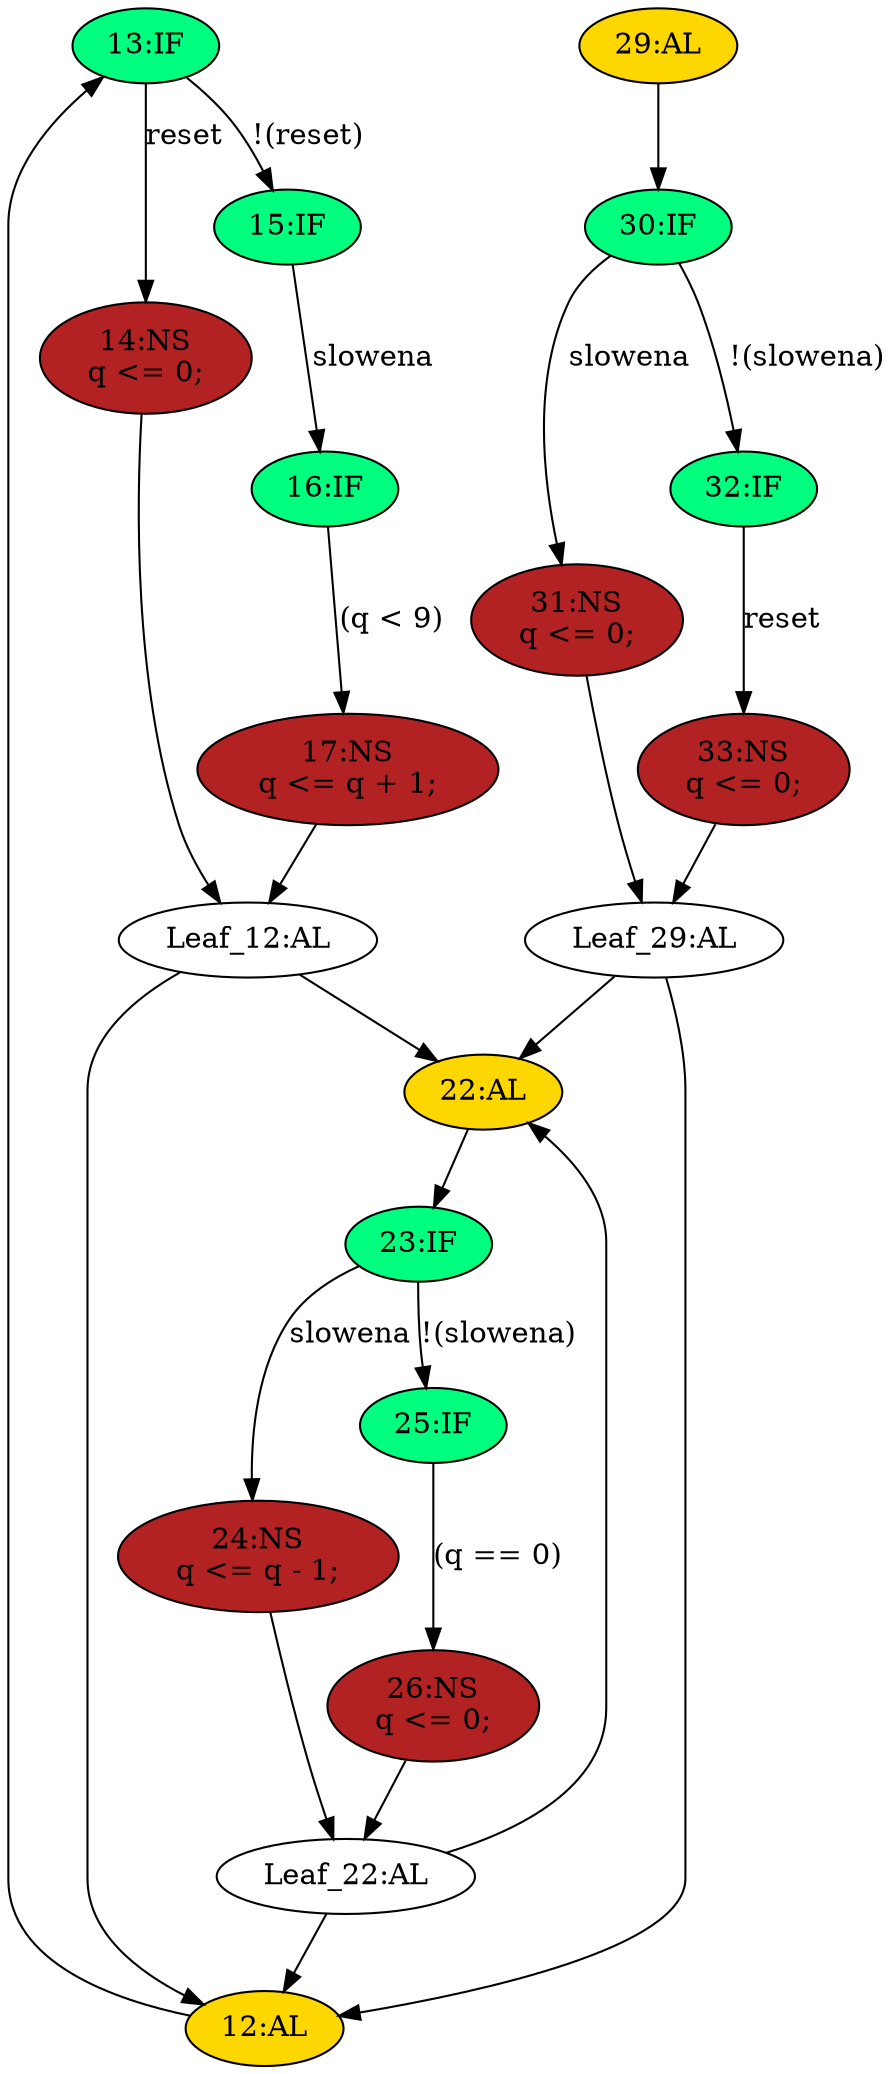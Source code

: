 strict digraph "compose( ,  )" {
	node [label="\N"];
	"13:IF"	[ast="<pyverilog.vparser.ast.IfStatement object at 0x7fb871677090>",
		fillcolor=springgreen,
		label="13:IF",
		statements="[]",
		style=filled,
		typ=IfStatement];
	"14:NS"	[ast="<pyverilog.vparser.ast.NonblockingSubstitution object at 0x7fb871677390>",
		fillcolor=firebrick,
		label="14:NS
q <= 0;",
		statements="[<pyverilog.vparser.ast.NonblockingSubstitution object at 0x7fb871677390>]",
		style=filled,
		typ=NonblockingSubstitution];
	"13:IF" -> "14:NS"	[cond="['reset']",
		label=reset,
		lineno=13];
	"15:IF"	[ast="<pyverilog.vparser.ast.IfStatement object at 0x7fb871664d10>",
		fillcolor=springgreen,
		label="15:IF",
		statements="[]",
		style=filled,
		typ=IfStatement];
	"13:IF" -> "15:IF"	[cond="['reset']",
		label="!(reset)",
		lineno=13];
	"31:NS"	[ast="<pyverilog.vparser.ast.NonblockingSubstitution object at 0x7fb871667550>",
		fillcolor=firebrick,
		label="31:NS
q <= 0;",
		statements="[<pyverilog.vparser.ast.NonblockingSubstitution object at 0x7fb871667550>]",
		style=filled,
		typ=NonblockingSubstitution];
	"Leaf_29:AL"	[def_var="['q']",
		label="Leaf_29:AL"];
	"31:NS" -> "Leaf_29:AL"	[cond="[]",
		lineno=None];
	"33:NS"	[ast="<pyverilog.vparser.ast.NonblockingSubstitution object at 0x7fb8716ea110>",
		fillcolor=firebrick,
		label="33:NS
q <= 0;",
		statements="[<pyverilog.vparser.ast.NonblockingSubstitution object at 0x7fb8716ea110>]",
		style=filled,
		typ=NonblockingSubstitution];
	"33:NS" -> "Leaf_29:AL"	[cond="[]",
		lineno=None];
	"26:NS"	[ast="<pyverilog.vparser.ast.NonblockingSubstitution object at 0x7fb871667ad0>",
		fillcolor=firebrick,
		label="26:NS
q <= 0;",
		statements="[<pyverilog.vparser.ast.NonblockingSubstitution object at 0x7fb871667ad0>]",
		style=filled,
		typ=NonblockingSubstitution];
	"Leaf_22:AL"	[def_var="['q']",
		label="Leaf_22:AL"];
	"26:NS" -> "Leaf_22:AL"	[cond="[]",
		lineno=None];
	"30:IF"	[ast="<pyverilog.vparser.ast.IfStatement object at 0x7fb871667290>",
		fillcolor=springgreen,
		label="30:IF",
		statements="[]",
		style=filled,
		typ=IfStatement];
	"30:IF" -> "31:NS"	[cond="['slowena']",
		label=slowena,
		lineno=30];
	"32:IF"	[ast="<pyverilog.vparser.ast.IfStatement object at 0x7fb87179ee50>",
		fillcolor=springgreen,
		label="32:IF",
		statements="[]",
		style=filled,
		typ=IfStatement];
	"30:IF" -> "32:IF"	[cond="['slowena']",
		label="!(slowena)",
		lineno=30];
	"22:AL"	[ast="<pyverilog.vparser.ast.Always object at 0x7fb871664e10>",
		clk_sens=True,
		fillcolor=gold,
		label="22:AL",
		sens="['clk']",
		statements="[]",
		style=filled,
		typ=Always,
		use_var="['q', 'slowena']"];
	"Leaf_29:AL" -> "22:AL";
	"12:AL"	[ast="<pyverilog.vparser.ast.Always object at 0x7fb8716f5390>",
		clk_sens=True,
		fillcolor=gold,
		label="12:AL",
		sens="['clk']",
		statements="[]",
		style=filled,
		typ=Always,
		use_var="['reset', 'q', 'slowena']"];
	"Leaf_29:AL" -> "12:AL";
	"16:IF"	[ast="<pyverilog.vparser.ast.IfStatement object at 0x7fb871664610>",
		fillcolor=springgreen,
		label="16:IF",
		statements="[]",
		style=filled,
		typ=IfStatement];
	"17:NS"	[ast="<pyverilog.vparser.ast.NonblockingSubstitution object at 0x7fb8713cecd0>",
		fillcolor=firebrick,
		label="17:NS
q <= q + 1;",
		statements="[<pyverilog.vparser.ast.NonblockingSubstitution object at 0x7fb8713cecd0>]",
		style=filled,
		typ=NonblockingSubstitution];
	"16:IF" -> "17:NS"	[cond="['q']",
		label="(q < 9)",
		lineno=16];
	"Leaf_22:AL" -> "22:AL";
	"Leaf_22:AL" -> "12:AL";
	"Leaf_12:AL"	[def_var="['q']",
		label="Leaf_12:AL"];
	"14:NS" -> "Leaf_12:AL"	[cond="[]",
		lineno=None];
	"23:IF"	[ast="<pyverilog.vparser.ast.IfStatement object at 0x7fb871672650>",
		fillcolor=springgreen,
		label="23:IF",
		statements="[]",
		style=filled,
		typ=IfStatement];
	"22:AL" -> "23:IF"	[cond="[]",
		lineno=None];
	"25:IF"	[ast="<pyverilog.vparser.ast.IfStatement object at 0x7fb871667650>",
		fillcolor=springgreen,
		label="25:IF",
		statements="[]",
		style=filled,
		typ=IfStatement];
	"25:IF" -> "26:NS"	[cond="['q']",
		label="(q == 0)",
		lineno=25];
	"12:AL" -> "13:IF"	[cond="[]",
		lineno=None];
	"24:NS"	[ast="<pyverilog.vparser.ast.NonblockingSubstitution object at 0x7fb871672250>",
		fillcolor=firebrick,
		label="24:NS
q <= q - 1;",
		statements="[<pyverilog.vparser.ast.NonblockingSubstitution object at 0x7fb871672250>]",
		style=filled,
		typ=NonblockingSubstitution];
	"24:NS" -> "Leaf_22:AL"	[cond="[]",
		lineno=None];
	"Leaf_12:AL" -> "22:AL";
	"Leaf_12:AL" -> "12:AL";
	"23:IF" -> "25:IF"	[cond="['slowena']",
		label="!(slowena)",
		lineno=23];
	"23:IF" -> "24:NS"	[cond="['slowena']",
		label=slowena,
		lineno=23];
	"29:AL"	[ast="<pyverilog.vparser.ast.Always object at 0x7fb871667450>",
		clk_sens=True,
		fillcolor=gold,
		label="29:AL",
		sens="['clk']",
		statements="[]",
		style=filled,
		typ=Always,
		use_var="['reset', 'slowena']"];
	"29:AL" -> "30:IF"	[cond="[]",
		lineno=None];
	"32:IF" -> "33:NS"	[cond="['reset']",
		label=reset,
		lineno=32];
	"15:IF" -> "16:IF"	[cond="['slowena']",
		label=slowena,
		lineno=15];
	"17:NS" -> "Leaf_12:AL"	[cond="[]",
		lineno=None];
}
